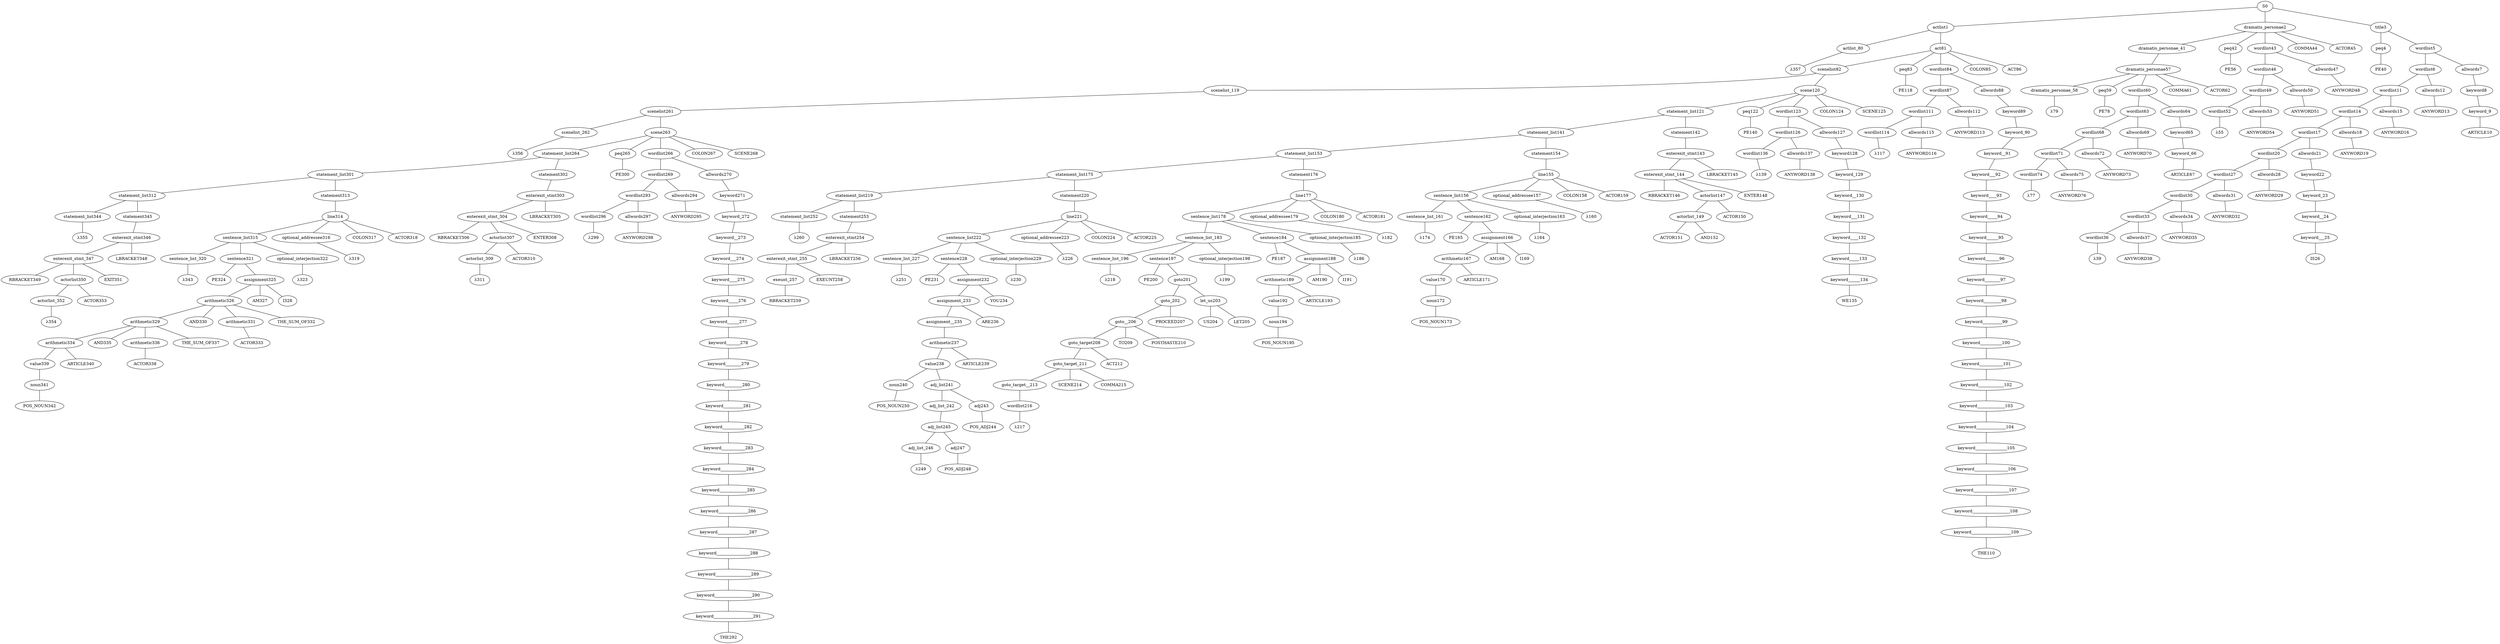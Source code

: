 strict graph {
	S0 -- actlist1
	S0 -- dramatis_personae2
	S0 -- title3

	title3 -- peq4
	title3 -- wordlist5

	wordlist5 -- wordlist6
	wordlist5 -- allwords7

	allwords7 -- keyword8

	keyword8 -- keyword_9

	keyword_9 -- ARTICLE10


	wordlist6 -- wordlist11
	wordlist6 -- allwords12

	allwords12 -- ANYWORD13


	wordlist11 -- wordlist14
	wordlist11 -- allwords15

	allwords15 -- ANYWORD16


	wordlist14 -- wordlist17
	wordlist14 -- allwords18

	allwords18 -- ANYWORD19


	wordlist17 -- wordlist20
	wordlist17 -- allwords21

	allwords21 -- keyword22

	keyword22 -- keyword_23

	keyword_23 -- keyword__24

	keyword__24 -- keyword___25

	keyword___25 -- IS26


	wordlist20 -- wordlist27
	wordlist20 -- allwords28

	allwords28 -- ANYWORD29


	wordlist27 -- wordlist30
	wordlist27 -- allwords31

	allwords31 -- ANYWORD32


	wordlist30 -- wordlist33
	wordlist30 -- allwords34

	allwords34 -- ANYWORD35


	wordlist33 -- wordlist36
	wordlist33 -- allwords37

	allwords37 -- ANYWORD38


	wordlist36 -- λ39

	peq4 -- PE40


	dramatis_personae2 -- dramatis_personae_41
	dramatis_personae2 -- peq42
	dramatis_personae2 -- wordlist43
	dramatis_personae2 -- COMMA44
	dramatis_personae2 -- ACTOR45



	wordlist43 -- wordlist46
	wordlist43 -- allwords47

	allwords47 -- ANYWORD48


	wordlist46 -- wordlist49
	wordlist46 -- allwords50

	allwords50 -- ANYWORD51


	wordlist49 -- wordlist52
	wordlist49 -- allwords53

	allwords53 -- ANYWORD54


	wordlist52 -- λ55

	peq42 -- PE56


	dramatis_personae_41 -- dramatis_personae57

	dramatis_personae57 -- dramatis_personae_58
	dramatis_personae57 -- peq59
	dramatis_personae57 -- wordlist60
	dramatis_personae57 -- COMMA61
	dramatis_personae57 -- ACTOR62



	wordlist60 -- wordlist63
	wordlist60 -- allwords64

	allwords64 -- keyword65

	keyword65 -- keyword_66

	keyword_66 -- ARTICLE67


	wordlist63 -- wordlist68
	wordlist63 -- allwords69

	allwords69 -- ANYWORD70


	wordlist68 -- wordlist71
	wordlist68 -- allwords72

	allwords72 -- ANYWORD73


	wordlist71 -- wordlist74
	wordlist71 -- allwords75

	allwords75 -- ANYWORD76


	wordlist74 -- λ77

	peq59 -- PE78


	dramatis_personae_58 -- λ79

	actlist1 -- actlist_80
	actlist1 -- act81

	act81 -- scenelist82
	act81 -- peq83
	act81 -- wordlist84
	act81 -- COLON85
	act81 -- ACT86



	wordlist84 -- wordlist87
	wordlist84 -- allwords88

	allwords88 -- keyword89

	keyword89 -- keyword_90

	keyword_90 -- keyword__91

	keyword__91 -- keyword___92

	keyword___92 -- keyword____93

	keyword____93 -- keyword_____94

	keyword_____94 -- keyword______95

	keyword______95 -- keyword_______96

	keyword_______96 -- keyword________97

	keyword________97 -- keyword_________98

	keyword_________98 -- keyword__________99

	keyword__________99 -- keyword___________100

	keyword___________100 -- keyword____________101

	keyword____________101 -- keyword_____________102

	keyword_____________102 -- keyword______________103

	keyword______________103 -- keyword_______________104

	keyword_______________104 -- keyword________________105

	keyword________________105 -- keyword_________________106

	keyword_________________106 -- keyword__________________107

	keyword__________________107 -- keyword___________________108

	keyword___________________108 -- keyword____________________109

	keyword____________________109 -- THE110


	wordlist87 -- wordlist111
	wordlist87 -- allwords112

	allwords112 -- ANYWORD113


	wordlist111 -- wordlist114
	wordlist111 -- allwords115

	allwords115 -- ANYWORD116


	wordlist114 -- λ117

	peq83 -- PE118


	scenelist82 -- scenelist_119
	scenelist82 -- scene120

	scene120 -- statement_list121
	scene120 -- peq122
	scene120 -- wordlist123
	scene120 -- COLON124
	scene120 -- SCENE125



	wordlist123 -- wordlist126
	wordlist123 -- allwords127

	allwords127 -- keyword128

	keyword128 -- keyword_129

	keyword_129 -- keyword__130

	keyword__130 -- keyword___131

	keyword___131 -- keyword____132

	keyword____132 -- keyword_____133

	keyword_____133 -- keyword______134

	keyword______134 -- WE135


	wordlist126 -- wordlist136
	wordlist126 -- allwords137

	allwords137 -- ANYWORD138


	wordlist136 -- λ139

	peq122 -- PE140


	statement_list121 -- statement_list141
	statement_list121 -- statement142

	statement142 -- enterexit_stmt143

	enterexit_stmt143 -- enterexit_stmt_144
	enterexit_stmt143 -- LBRACKET145


	enterexit_stmt_144 -- RBRACKET146
	enterexit_stmt_144 -- actorlist147
	enterexit_stmt_144 -- ENTER148


	actorlist147 -- actorlist_149
	actorlist147 -- ACTOR150


	actorlist_149 -- ACTOR151
	actorlist_149 -- AND152




	statement_list141 -- statement_list153
	statement_list141 -- statement154

	statement154 -- line155

	line155 -- sentence_list156
	line155 -- optional_addressee157
	line155 -- COLON158
	line155 -- ACTOR159



	optional_addressee157 -- λ160

	sentence_list156 -- sentence_list_161
	sentence_list156 -- sentence162
	sentence_list156 -- optional_interjection163

	optional_interjection163 -- λ164

	sentence162 -- PE165
	sentence162 -- assignment166

	assignment166 -- arithmetic167
	assignment166 -- AM168
	assignment166 -- I169



	arithmetic167 -- value170
	arithmetic167 -- ARTICLE171


	value170 -- noun172

	noun172 -- POS_NOUN173



	sentence_list_161 -- λ174

	statement_list153 -- statement_list175
	statement_list153 -- statement176

	statement176 -- line177

	line177 -- sentence_list178
	line177 -- optional_addressee179
	line177 -- COLON180
	line177 -- ACTOR181



	optional_addressee179 -- λ182

	sentence_list178 -- sentence_list_183
	sentence_list178 -- sentence184
	sentence_list178 -- optional_interjection185

	optional_interjection185 -- λ186

	sentence184 -- PE187
	sentence184 -- assignment188

	assignment188 -- arithmetic189
	assignment188 -- AM190
	assignment188 -- I191



	arithmetic189 -- value192
	arithmetic189 -- ARTICLE193


	value192 -- noun194

	noun194 -- POS_NOUN195



	sentence_list_183 -- sentence_list_196
	sentence_list_183 -- sentence197
	sentence_list_183 -- optional_interjection198

	optional_interjection198 -- λ199

	sentence197 -- PE200
	sentence197 -- goto201

	goto201 -- goto_202
	goto201 -- let_us203

	let_us203 -- US204
	let_us203 -- LET205



	goto_202 -- goto__206
	goto_202 -- PROCEED207


	goto__206 -- goto_target208
	goto__206 -- TO209
	goto__206 -- POSTHASTE210



	goto_target208 -- goto_target_211
	goto_target208 -- ACT212


	goto_target_211 -- goto_target__213
	goto_target_211 -- SCENE214
	goto_target_211 -- COMMA215



	goto_target__213 -- wordlist216

	wordlist216 -- λ217


	sentence_list_196 -- λ218

	statement_list175 -- statement_list219
	statement_list175 -- statement220

	statement220 -- line221

	line221 -- sentence_list222
	line221 -- optional_addressee223
	line221 -- COLON224
	line221 -- ACTOR225



	optional_addressee223 -- λ226

	sentence_list222 -- sentence_list_227
	sentence_list222 -- sentence228
	sentence_list222 -- optional_interjection229

	optional_interjection229 -- λ230

	sentence228 -- PE231
	sentence228 -- assignment232

	assignment232 -- assignment_233
	assignment232 -- YOU234


	assignment_233 -- assignment__235
	assignment_233 -- ARE236


	assignment__235 -- arithmetic237

	arithmetic237 -- value238
	arithmetic237 -- ARTICLE239


	value238 -- noun240
	value238 -- adj_list241

	adj_list241 -- adj_list_242
	adj_list241 -- adj243

	adj243 -- POS_ADJ244


	adj_list_242 -- adj_list245

	adj_list245 -- adj_list_246
	adj_list245 -- adj247

	adj247 -- POS_ADJ248


	adj_list_246 -- λ249

	noun240 -- POS_NOUN250



	sentence_list_227 -- λ251

	statement_list219 -- statement_list252
	statement_list219 -- statement253

	statement253 -- enterexit_stmt254

	enterexit_stmt254 -- enterexit_stmt_255
	enterexit_stmt254 -- LBRACKET256


	enterexit_stmt_255 -- exeunt_257
	enterexit_stmt_255 -- EXEUNT258


	exeunt_257 -- RBRACKET259


	statement_list252 -- λ260

	scenelist_119 -- scenelist261

	scenelist261 -- scenelist_262
	scenelist261 -- scene263

	scene263 -- statement_list264
	scene263 -- peq265
	scene263 -- wordlist266
	scene263 -- COLON267
	scene263 -- SCENE268



	wordlist266 -- wordlist269
	wordlist266 -- allwords270

	allwords270 -- keyword271

	keyword271 -- keyword_272

	keyword_272 -- keyword__273

	keyword__273 -- keyword___274

	keyword___274 -- keyword____275

	keyword____275 -- keyword_____276

	keyword_____276 -- keyword______277

	keyword______277 -- keyword_______278

	keyword_______278 -- keyword________279

	keyword________279 -- keyword_________280

	keyword_________280 -- keyword__________281

	keyword__________281 -- keyword___________282

	keyword___________282 -- keyword____________283

	keyword____________283 -- keyword_____________284

	keyword_____________284 -- keyword______________285

	keyword______________285 -- keyword_______________286

	keyword_______________286 -- keyword________________287

	keyword________________287 -- keyword_________________288

	keyword_________________288 -- keyword__________________289

	keyword__________________289 -- keyword___________________290

	keyword___________________290 -- keyword____________________291

	keyword____________________291 -- THE292


	wordlist269 -- wordlist293
	wordlist269 -- allwords294

	allwords294 -- ANYWORD295


	wordlist293 -- wordlist296
	wordlist293 -- allwords297

	allwords297 -- ANYWORD298


	wordlist296 -- λ299

	peq265 -- PE300


	statement_list264 -- statement_list301
	statement_list264 -- statement302

	statement302 -- enterexit_stmt303

	enterexit_stmt303 -- enterexit_stmt_304
	enterexit_stmt303 -- LBRACKET305


	enterexit_stmt_304 -- RBRACKET306
	enterexit_stmt_304 -- actorlist307
	enterexit_stmt_304 -- ENTER308


	actorlist307 -- actorlist_309
	actorlist307 -- ACTOR310


	actorlist_309 -- λ311


	statement_list301 -- statement_list312
	statement_list301 -- statement313

	statement313 -- line314

	line314 -- sentence_list315
	line314 -- optional_addressee316
	line314 -- COLON317
	line314 -- ACTOR318



	optional_addressee316 -- λ319

	sentence_list315 -- sentence_list_320
	sentence_list315 -- sentence321
	sentence_list315 -- optional_interjection322

	optional_interjection322 -- λ323

	sentence321 -- PE324
	sentence321 -- assignment325

	assignment325 -- arithmetic326
	assignment325 -- AM327
	assignment325 -- I328



	arithmetic326 -- arithmetic329
	arithmetic326 -- AND330
	arithmetic326 -- arithmetic331
	arithmetic326 -- THE_SUM_OF332


	arithmetic331 -- ACTOR333



	arithmetic329 -- arithmetic334
	arithmetic329 -- AND335
	arithmetic329 -- arithmetic336
	arithmetic329 -- THE_SUM_OF337


	arithmetic336 -- ACTOR338



	arithmetic334 -- value339
	arithmetic334 -- ARTICLE340


	value339 -- noun341

	noun341 -- POS_NOUN342



	sentence_list_320 -- λ343

	statement_list312 -- statement_list344
	statement_list312 -- statement345

	statement345 -- enterexit_stmt346

	enterexit_stmt346 -- enterexit_stmt_347
	enterexit_stmt346 -- LBRACKET348


	enterexit_stmt_347 -- RBRACKET349
	enterexit_stmt_347 -- actorlist350
	enterexit_stmt_347 -- EXIT351


	actorlist350 -- actorlist_352
	actorlist350 -- ACTOR353


	actorlist_352 -- λ354


	statement_list344 -- λ355

	scenelist_262 -- λ356

	actlist_80 -- λ357


}